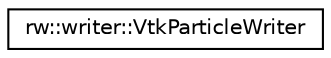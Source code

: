 digraph "Graphical Class Hierarchy"
{
  edge [fontname="Helvetica",fontsize="10",labelfontname="Helvetica",labelfontsize="10"];
  node [fontname="Helvetica",fontsize="10",shape=record];
  rankdir="LR";
  Node0 [label="rw::writer::VtkParticleWriter",height=0.2,width=0.4,color="black", fillcolor="white", style="filled",URL="$classrw_1_1writer_1_1VtkParticleWriter.html",tooltip="A vtk writer for simple point data and complex fem mesh data. "];
}
